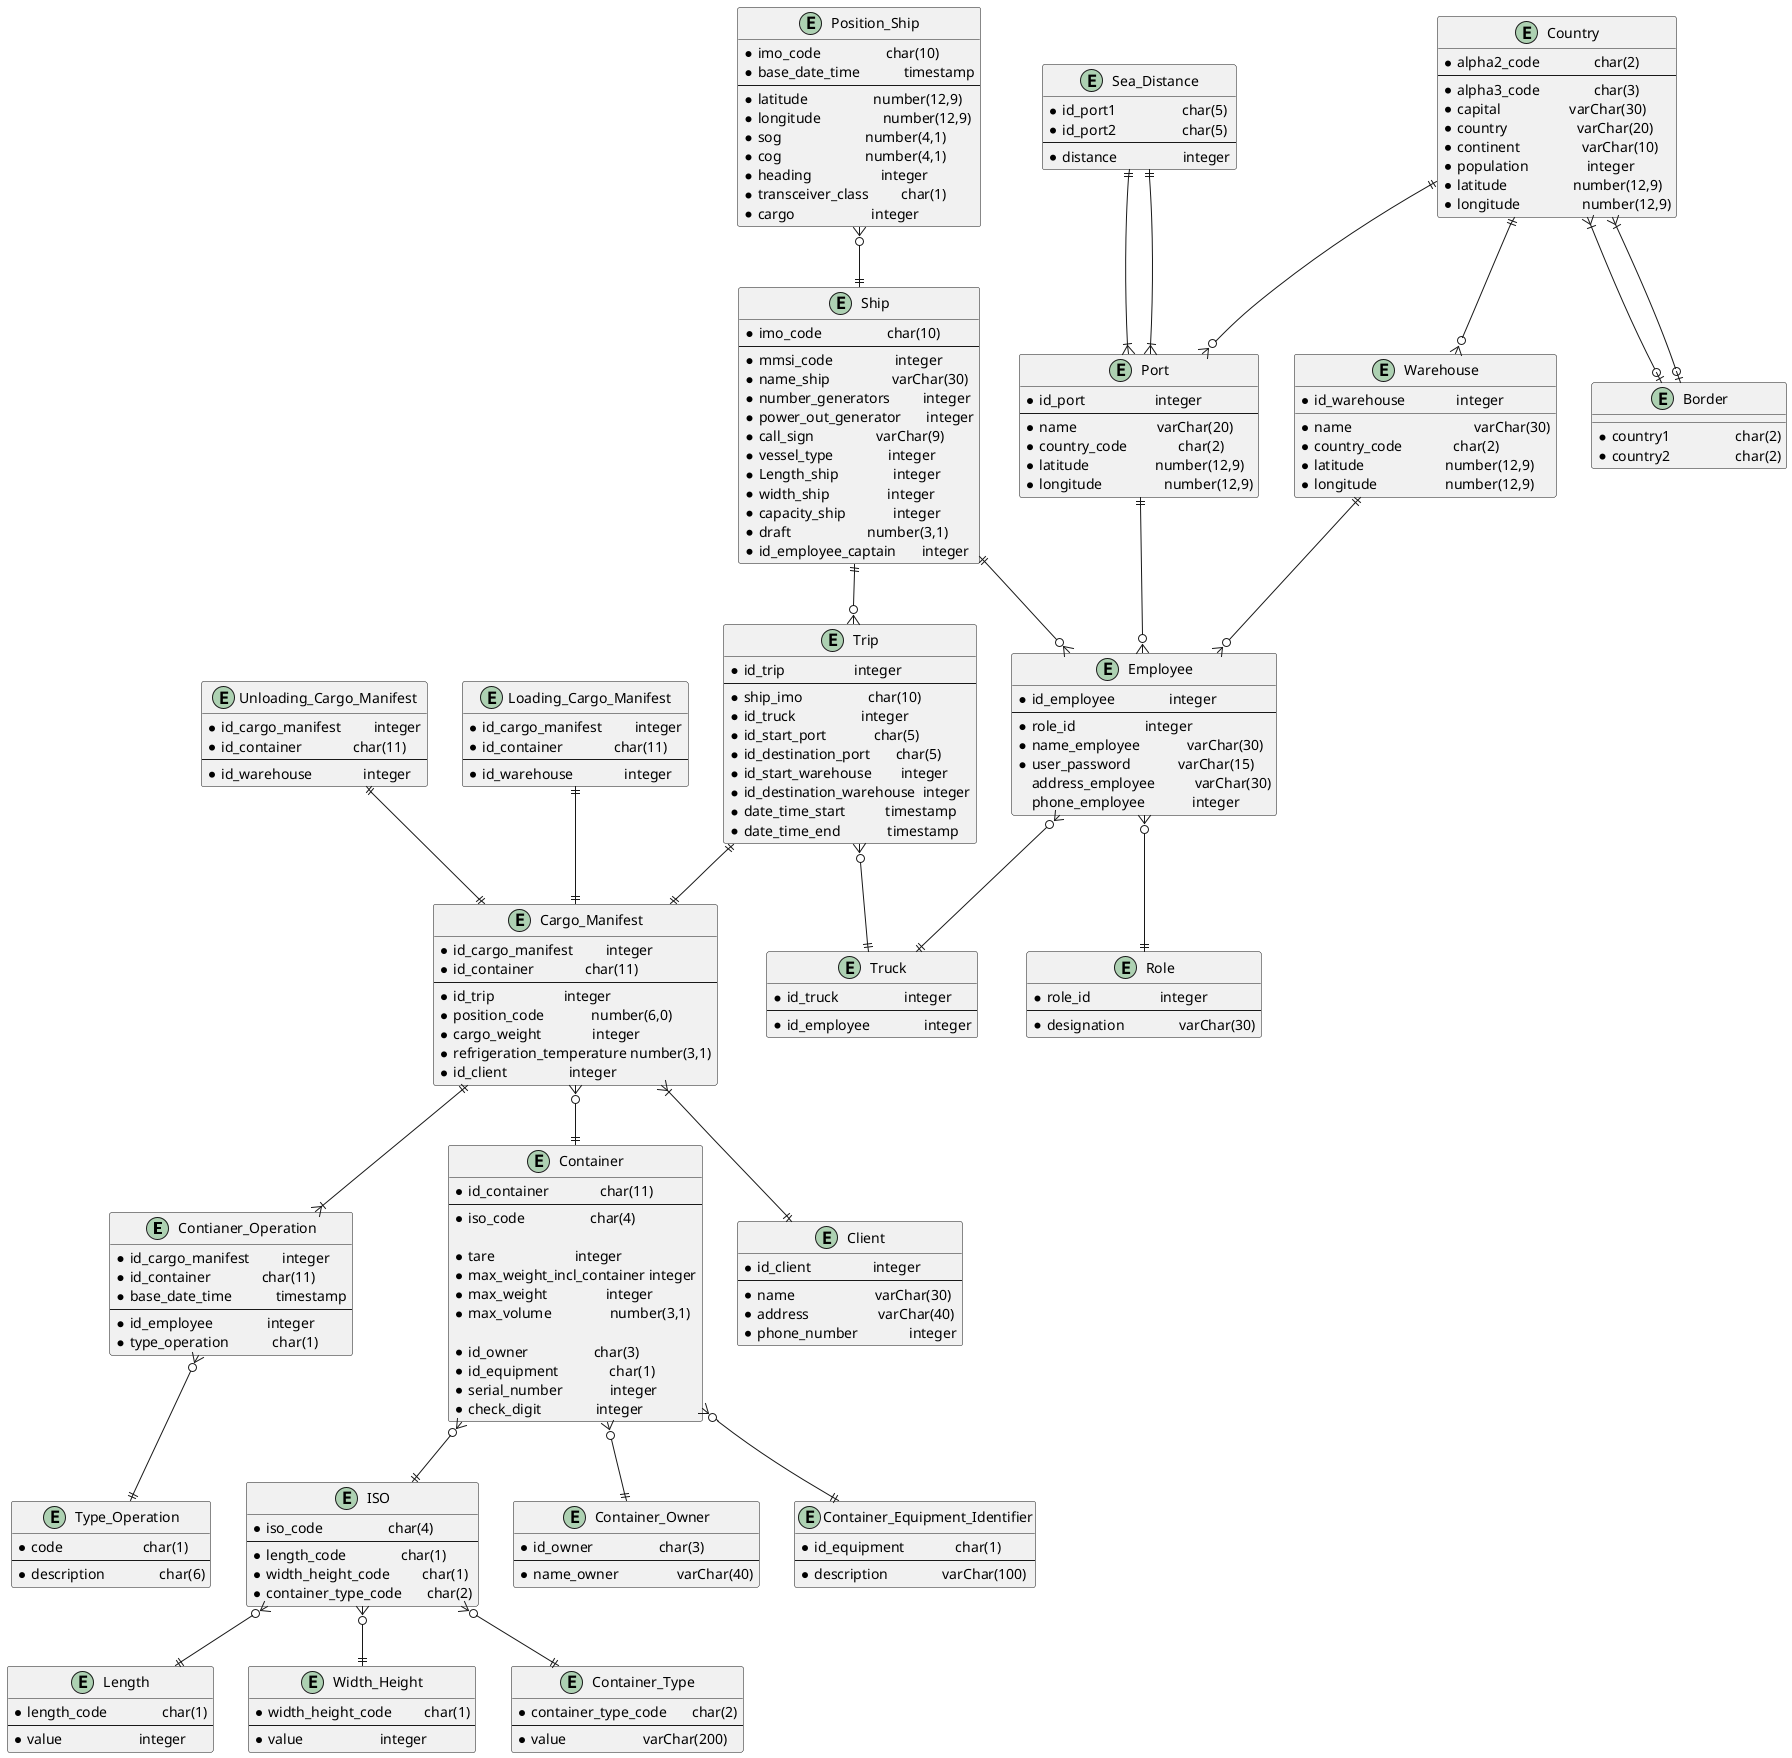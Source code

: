 @startuml

entity Contianer_Operation {
* id_cargo_manifest         integer
* id_container              char(11)
* base_date_time            timestamp
--
* id_employee               integer
* type_operation            char(1)
}

entity Type_Operation {
* code                      char(1)
--
* description               char(6)
}


entity Trip {
* id_trip                   integer
--
* ship_imo                  char(10)
* id_truck                  integer
* id_start_port             char(5)
* id_destination_port       char(5)
* id_start_warehouse        integer
* id_destination_warehouse  integer
* date_time_start           timestamp
* date_time_end             timestamp
}

entity Container {
* id_container              char(11)
--
* iso_code                  char(4)

* tare                      integer
* max_weight_incl_container integer
* max_weight                integer
* max_volume                number(3,1)

* id_owner                  char(3)
* id_equipment              char(1)
* serial_number             integer
* check_digit               integer
}

entity ISO {
* iso_code                  char(4)
--
* length_code               char(1)
* width_height_code         char(1)
* container_type_code       char(2)
}

entity Length {
* length_code               char(1)
--
* value                     integer
}

entity Width_Height {
* width_height_code         char(1)
--
* value                     integer
}

entity Container_Type {
* container_type_code       char(2)
--
* value                     varChar(200)
}

entity Cargo_Manifest {
* id_cargo_manifest         integer
* id_container              char(11)
--
* id_trip                   integer
* position_code             number(6,0)
* cargo_weight              integer
* refrigeration_temperature number(3,1)
* id_client                 integer
}

entity Unloading_Cargo_Manifest {
* id_cargo_manifest         integer
* id_container              char(11)
--
* id_warehouse              integer
}

entity Loading_Cargo_Manifest {
* id_cargo_manifest         integer
* id_container              char(11)
--
* id_warehouse              integer
}

entity Truck {
* id_truck                  integer
--
* id_employee               integer
}

entity Ship {
* imo_code                  char(10)
--
* mmsi_code                 integer
* name_ship                 varChar(30)
* number_generators         integer
* power_out_generator       integer
* call_sign                 varChar(9)
* vessel_type               integer
* Length_ship               integer
* width_ship                integer
* capacity_ship             integer
* draft                     number(3,1)
* id_employee_captain       integer
}

entity Port {
* id_port                   integer
--
* name                      varChar(20)
* country_code              char(2)
* latitude                  number(12,9)
* longitude                 number(12,9)
}

entity Warehouse {
* id_warehouse              integer
* name    	   			    varChar(30)
* country_code              char(2)
* latitude		    	    number(12,9)
* longitude 	    	    number(12,9)
}

entity Employee{
* id_employee               integer
--
* role_id                   integer
* name_employee             varChar(30)
* user_password             varChar(15)
 address_employee           varChar(30)
 phone_employee             integer
}

entity Position_Ship {
* imo_code                  char(10)
* base_date_time            timestamp
--
* latitude                  number(12,9)
* longitude                 number(12,9)
* sog                       number(4,1)
* cog                       number(4,1)
* heading                   integer
* transceiver_class         char(1)
* cargo                     integer
}

entity Role {
* role_id                   integer
--
* designation               varChar(30)
}

entity Client {
* id_client                 integer
--
* name                      varChar(30)
* address                   varChar(40)
* phone_number              integer
}

entity Container_Owner {
* id_owner                  char(3)
--
* name_owner                varChar(40)
}

entity Container_Equipment_Identifier {
* id_equipment              char(1)
--
* description               varChar(100)
}

entity Country {
* alpha2_code               char(2)
--
* alpha3_code               char(3)
* capital                   varChar(30)
* country                   varChar(20)
* continent                 varChar(10)
* population                integer
* latitude                  number(12,9)
* longitude                 number(12,9)
}

entity Border {
* country1                  char(2)
* country2                  char(2)
}

entity Sea_Distance {
* id_port1                  char(5)
* id_port2                  char(5)
--
* distance                  integer
}


ISO }o--|| Length
ISO }o--|| Width_Height
ISO }o--|| Container_Type

Container }o--|| Container_Owner
Container }o--|| Container_Equipment_Identifier
Container }o--|| ISO
Trip ||--|| Cargo_Manifest
Cargo_Manifest }o--|| Container
Cargo_Manifest }|--|| Client
Position_Ship }o--|| Ship

Employee }o--|| Truck
Trip }o--|| Truck
Ship ||--o{ Trip
Ship ||--o{ Employee
Warehouse ||--o{ Employee
Port ||--o{ Employee
Employee }o--|| Role

Unloading_Cargo_Manifest ||--|| Cargo_Manifest
Loading_Cargo_Manifest ||--|| Cargo_Manifest

Country ||--o{ Port
Country ||--o{ Warehouse
Country }|--o| Border
Country }|--o| Border
Sea_Distance ||--|{ Port
Sea_Distance ||--|{ Port

Cargo_Manifest ||--|{ Contianer_Operation
Contianer_Operation }o--|| Type_Operation

@enduml